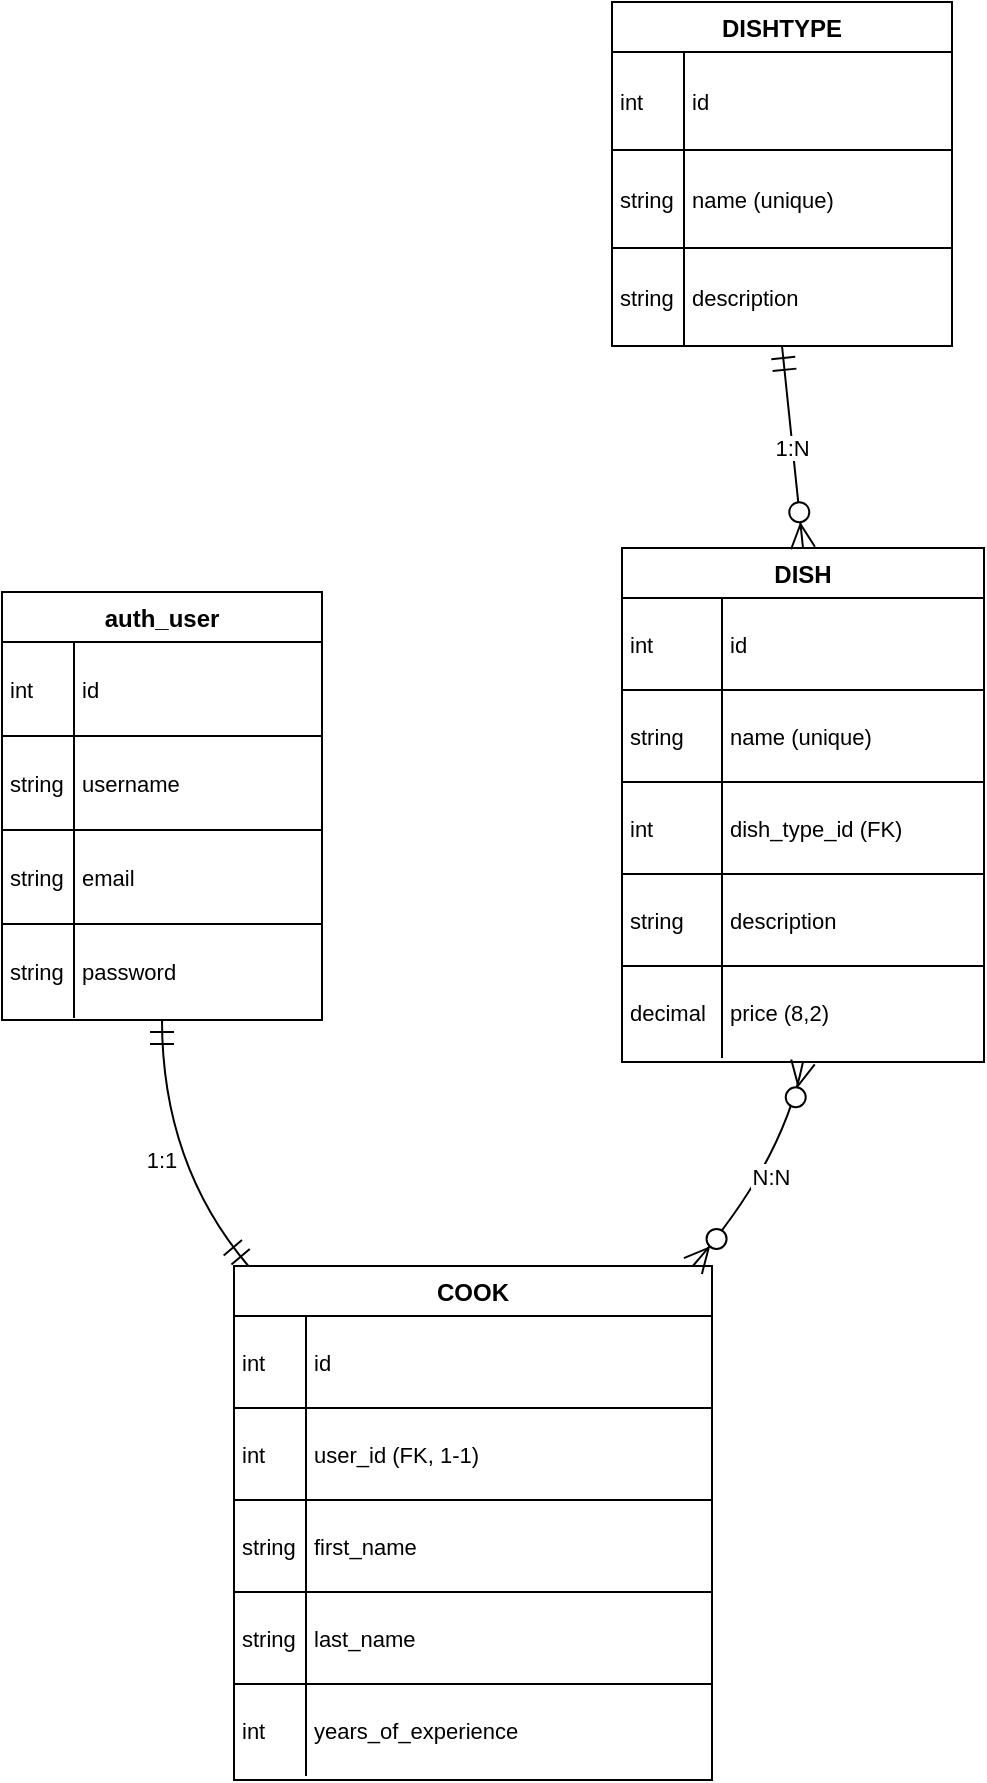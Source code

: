 <mxfile version="28.1.2">
  <diagram name="Página-1" id="egrAeIQT32Buw1YRUPn0">
    <mxGraphModel dx="1042" dy="626" grid="1" gridSize="10" guides="1" tooltips="1" connect="1" arrows="1" fold="1" page="1" pageScale="1" pageWidth="827" pageHeight="1169" math="0" shadow="0">
      <root>
        <mxCell id="0" />
        <mxCell id="1" parent="0" />
        <mxCell id="13wP7fwudSZWkHZa0SKD-1" value="auth_user" style="shape=table;startSize=25;container=1;collapsible=0;childLayout=tableLayout;fixedRows=1;rowLines=1;fontStyle=1;align=center;resizeLast=1;" vertex="1" parent="1">
          <mxGeometry x="20" y="315" width="160" height="214" as="geometry" />
        </mxCell>
        <mxCell id="13wP7fwudSZWkHZa0SKD-2" style="shape=tableRow;horizontal=0;startSize=0;swimlaneHead=0;swimlaneBody=0;fillColor=none;collapsible=0;dropTarget=0;points=[[0,0.5],[1,0.5]];portConstraint=eastwest;top=0;left=0;right=0;bottom=0;" vertex="1" parent="13wP7fwudSZWkHZa0SKD-1">
          <mxGeometry y="25" width="160" height="47" as="geometry" />
        </mxCell>
        <mxCell id="13wP7fwudSZWkHZa0SKD-3" value="int" style="shape=partialRectangle;connectable=0;fillColor=none;top=0;left=0;bottom=0;right=0;align=left;spacingLeft=2;overflow=hidden;fontSize=11;" vertex="1" parent="13wP7fwudSZWkHZa0SKD-2">
          <mxGeometry width="36" height="47" as="geometry">
            <mxRectangle width="36" height="47" as="alternateBounds" />
          </mxGeometry>
        </mxCell>
        <mxCell id="13wP7fwudSZWkHZa0SKD-4" value="id" style="shape=partialRectangle;connectable=0;fillColor=none;top=0;left=0;bottom=0;right=0;align=left;spacingLeft=2;overflow=hidden;fontSize=11;" vertex="1" parent="13wP7fwudSZWkHZa0SKD-2">
          <mxGeometry x="36" width="124" height="47" as="geometry">
            <mxRectangle width="124" height="47" as="alternateBounds" />
          </mxGeometry>
        </mxCell>
        <mxCell id="13wP7fwudSZWkHZa0SKD-5" style="shape=tableRow;horizontal=0;startSize=0;swimlaneHead=0;swimlaneBody=0;fillColor=none;collapsible=0;dropTarget=0;points=[[0,0.5],[1,0.5]];portConstraint=eastwest;top=0;left=0;right=0;bottom=0;" vertex="1" parent="13wP7fwudSZWkHZa0SKD-1">
          <mxGeometry y="72" width="160" height="47" as="geometry" />
        </mxCell>
        <mxCell id="13wP7fwudSZWkHZa0SKD-6" value="string" style="shape=partialRectangle;connectable=0;fillColor=none;top=0;left=0;bottom=0;right=0;align=left;spacingLeft=2;overflow=hidden;fontSize=11;" vertex="1" parent="13wP7fwudSZWkHZa0SKD-5">
          <mxGeometry width="36" height="47" as="geometry">
            <mxRectangle width="36" height="47" as="alternateBounds" />
          </mxGeometry>
        </mxCell>
        <mxCell id="13wP7fwudSZWkHZa0SKD-7" value="username" style="shape=partialRectangle;connectable=0;fillColor=none;top=0;left=0;bottom=0;right=0;align=left;spacingLeft=2;overflow=hidden;fontSize=11;" vertex="1" parent="13wP7fwudSZWkHZa0SKD-5">
          <mxGeometry x="36" width="124" height="47" as="geometry">
            <mxRectangle width="124" height="47" as="alternateBounds" />
          </mxGeometry>
        </mxCell>
        <mxCell id="13wP7fwudSZWkHZa0SKD-8" style="shape=tableRow;horizontal=0;startSize=0;swimlaneHead=0;swimlaneBody=0;fillColor=none;collapsible=0;dropTarget=0;points=[[0,0.5],[1,0.5]];portConstraint=eastwest;top=0;left=0;right=0;bottom=0;" vertex="1" parent="13wP7fwudSZWkHZa0SKD-1">
          <mxGeometry y="119" width="160" height="47" as="geometry" />
        </mxCell>
        <mxCell id="13wP7fwudSZWkHZa0SKD-9" value="string" style="shape=partialRectangle;connectable=0;fillColor=none;top=0;left=0;bottom=0;right=0;align=left;spacingLeft=2;overflow=hidden;fontSize=11;" vertex="1" parent="13wP7fwudSZWkHZa0SKD-8">
          <mxGeometry width="36" height="47" as="geometry">
            <mxRectangle width="36" height="47" as="alternateBounds" />
          </mxGeometry>
        </mxCell>
        <mxCell id="13wP7fwudSZWkHZa0SKD-10" value="email" style="shape=partialRectangle;connectable=0;fillColor=none;top=0;left=0;bottom=0;right=0;align=left;spacingLeft=2;overflow=hidden;fontSize=11;" vertex="1" parent="13wP7fwudSZWkHZa0SKD-8">
          <mxGeometry x="36" width="124" height="47" as="geometry">
            <mxRectangle width="124" height="47" as="alternateBounds" />
          </mxGeometry>
        </mxCell>
        <mxCell id="13wP7fwudSZWkHZa0SKD-11" style="shape=tableRow;horizontal=0;startSize=0;swimlaneHead=0;swimlaneBody=0;fillColor=none;collapsible=0;dropTarget=0;points=[[0,0.5],[1,0.5]];portConstraint=eastwest;top=0;left=0;right=0;bottom=0;" vertex="1" parent="13wP7fwudSZWkHZa0SKD-1">
          <mxGeometry y="166" width="160" height="47" as="geometry" />
        </mxCell>
        <mxCell id="13wP7fwudSZWkHZa0SKD-12" value="string" style="shape=partialRectangle;connectable=0;fillColor=none;top=0;left=0;bottom=0;right=0;align=left;spacingLeft=2;overflow=hidden;fontSize=11;" vertex="1" parent="13wP7fwudSZWkHZa0SKD-11">
          <mxGeometry width="36" height="47" as="geometry">
            <mxRectangle width="36" height="47" as="alternateBounds" />
          </mxGeometry>
        </mxCell>
        <mxCell id="13wP7fwudSZWkHZa0SKD-13" value="password" style="shape=partialRectangle;connectable=0;fillColor=none;top=0;left=0;bottom=0;right=0;align=left;spacingLeft=2;overflow=hidden;fontSize=11;" vertex="1" parent="13wP7fwudSZWkHZa0SKD-11">
          <mxGeometry x="36" width="124" height="47" as="geometry">
            <mxRectangle width="124" height="47" as="alternateBounds" />
          </mxGeometry>
        </mxCell>
        <mxCell id="13wP7fwudSZWkHZa0SKD-14" value="COOK" style="shape=table;startSize=25;container=1;collapsible=0;childLayout=tableLayout;fixedRows=1;rowLines=1;fontStyle=1;align=center;resizeLast=1;" vertex="1" parent="1">
          <mxGeometry x="136" y="652" width="239" height="257" as="geometry" />
        </mxCell>
        <mxCell id="13wP7fwudSZWkHZa0SKD-15" style="shape=tableRow;horizontal=0;startSize=0;swimlaneHead=0;swimlaneBody=0;fillColor=none;collapsible=0;dropTarget=0;points=[[0,0.5],[1,0.5]];portConstraint=eastwest;top=0;left=0;right=0;bottom=0;" vertex="1" parent="13wP7fwudSZWkHZa0SKD-14">
          <mxGeometry y="25" width="239" height="46" as="geometry" />
        </mxCell>
        <mxCell id="13wP7fwudSZWkHZa0SKD-16" value="int" style="shape=partialRectangle;connectable=0;fillColor=none;top=0;left=0;bottom=0;right=0;align=left;spacingLeft=2;overflow=hidden;fontSize=11;" vertex="1" parent="13wP7fwudSZWkHZa0SKD-15">
          <mxGeometry width="36" height="46" as="geometry">
            <mxRectangle width="36" height="46" as="alternateBounds" />
          </mxGeometry>
        </mxCell>
        <mxCell id="13wP7fwudSZWkHZa0SKD-17" value="id" style="shape=partialRectangle;connectable=0;fillColor=none;top=0;left=0;bottom=0;right=0;align=left;spacingLeft=2;overflow=hidden;fontSize=11;" vertex="1" parent="13wP7fwudSZWkHZa0SKD-15">
          <mxGeometry x="36" width="203" height="46" as="geometry">
            <mxRectangle width="203" height="46" as="alternateBounds" />
          </mxGeometry>
        </mxCell>
        <mxCell id="13wP7fwudSZWkHZa0SKD-18" style="shape=tableRow;horizontal=0;startSize=0;swimlaneHead=0;swimlaneBody=0;fillColor=none;collapsible=0;dropTarget=0;points=[[0,0.5],[1,0.5]];portConstraint=eastwest;top=0;left=0;right=0;bottom=0;" vertex="1" parent="13wP7fwudSZWkHZa0SKD-14">
          <mxGeometry y="71" width="239" height="46" as="geometry" />
        </mxCell>
        <mxCell id="13wP7fwudSZWkHZa0SKD-19" value="int" style="shape=partialRectangle;connectable=0;fillColor=none;top=0;left=0;bottom=0;right=0;align=left;spacingLeft=2;overflow=hidden;fontSize=11;" vertex="1" parent="13wP7fwudSZWkHZa0SKD-18">
          <mxGeometry width="36" height="46" as="geometry">
            <mxRectangle width="36" height="46" as="alternateBounds" />
          </mxGeometry>
        </mxCell>
        <mxCell id="13wP7fwudSZWkHZa0SKD-20" value="user_id (FK, 1-1)" style="shape=partialRectangle;connectable=0;fillColor=none;top=0;left=0;bottom=0;right=0;align=left;spacingLeft=2;overflow=hidden;fontSize=11;" vertex="1" parent="13wP7fwudSZWkHZa0SKD-18">
          <mxGeometry x="36" width="203" height="46" as="geometry">
            <mxRectangle width="203" height="46" as="alternateBounds" />
          </mxGeometry>
        </mxCell>
        <mxCell id="13wP7fwudSZWkHZa0SKD-21" style="shape=tableRow;horizontal=0;startSize=0;swimlaneHead=0;swimlaneBody=0;fillColor=none;collapsible=0;dropTarget=0;points=[[0,0.5],[1,0.5]];portConstraint=eastwest;top=0;left=0;right=0;bottom=0;" vertex="1" parent="13wP7fwudSZWkHZa0SKD-14">
          <mxGeometry y="117" width="239" height="46" as="geometry" />
        </mxCell>
        <mxCell id="13wP7fwudSZWkHZa0SKD-22" value="string" style="shape=partialRectangle;connectable=0;fillColor=none;top=0;left=0;bottom=0;right=0;align=left;spacingLeft=2;overflow=hidden;fontSize=11;" vertex="1" parent="13wP7fwudSZWkHZa0SKD-21">
          <mxGeometry width="36" height="46" as="geometry">
            <mxRectangle width="36" height="46" as="alternateBounds" />
          </mxGeometry>
        </mxCell>
        <mxCell id="13wP7fwudSZWkHZa0SKD-23" value="first_name" style="shape=partialRectangle;connectable=0;fillColor=none;top=0;left=0;bottom=0;right=0;align=left;spacingLeft=2;overflow=hidden;fontSize=11;" vertex="1" parent="13wP7fwudSZWkHZa0SKD-21">
          <mxGeometry x="36" width="203" height="46" as="geometry">
            <mxRectangle width="203" height="46" as="alternateBounds" />
          </mxGeometry>
        </mxCell>
        <mxCell id="13wP7fwudSZWkHZa0SKD-24" style="shape=tableRow;horizontal=0;startSize=0;swimlaneHead=0;swimlaneBody=0;fillColor=none;collapsible=0;dropTarget=0;points=[[0,0.5],[1,0.5]];portConstraint=eastwest;top=0;left=0;right=0;bottom=0;" vertex="1" parent="13wP7fwudSZWkHZa0SKD-14">
          <mxGeometry y="163" width="239" height="46" as="geometry" />
        </mxCell>
        <mxCell id="13wP7fwudSZWkHZa0SKD-25" value="string" style="shape=partialRectangle;connectable=0;fillColor=none;top=0;left=0;bottom=0;right=0;align=left;spacingLeft=2;overflow=hidden;fontSize=11;" vertex="1" parent="13wP7fwudSZWkHZa0SKD-24">
          <mxGeometry width="36" height="46" as="geometry">
            <mxRectangle width="36" height="46" as="alternateBounds" />
          </mxGeometry>
        </mxCell>
        <mxCell id="13wP7fwudSZWkHZa0SKD-26" value="last_name" style="shape=partialRectangle;connectable=0;fillColor=none;top=0;left=0;bottom=0;right=0;align=left;spacingLeft=2;overflow=hidden;fontSize=11;" vertex="1" parent="13wP7fwudSZWkHZa0SKD-24">
          <mxGeometry x="36" width="203" height="46" as="geometry">
            <mxRectangle width="203" height="46" as="alternateBounds" />
          </mxGeometry>
        </mxCell>
        <mxCell id="13wP7fwudSZWkHZa0SKD-27" style="shape=tableRow;horizontal=0;startSize=0;swimlaneHead=0;swimlaneBody=0;fillColor=none;collapsible=0;dropTarget=0;points=[[0,0.5],[1,0.5]];portConstraint=eastwest;top=0;left=0;right=0;bottom=0;" vertex="1" parent="13wP7fwudSZWkHZa0SKD-14">
          <mxGeometry y="209" width="239" height="46" as="geometry" />
        </mxCell>
        <mxCell id="13wP7fwudSZWkHZa0SKD-28" value="int" style="shape=partialRectangle;connectable=0;fillColor=none;top=0;left=0;bottom=0;right=0;align=left;spacingLeft=2;overflow=hidden;fontSize=11;" vertex="1" parent="13wP7fwudSZWkHZa0SKD-27">
          <mxGeometry width="36" height="46" as="geometry">
            <mxRectangle width="36" height="46" as="alternateBounds" />
          </mxGeometry>
        </mxCell>
        <mxCell id="13wP7fwudSZWkHZa0SKD-29" value="years_of_experience" style="shape=partialRectangle;connectable=0;fillColor=none;top=0;left=0;bottom=0;right=0;align=left;spacingLeft=2;overflow=hidden;fontSize=11;" vertex="1" parent="13wP7fwudSZWkHZa0SKD-27">
          <mxGeometry x="36" width="203" height="46" as="geometry">
            <mxRectangle width="203" height="46" as="alternateBounds" />
          </mxGeometry>
        </mxCell>
        <mxCell id="13wP7fwudSZWkHZa0SKD-30" value="DISHTYPE" style="shape=table;startSize=25;container=1;collapsible=0;childLayout=tableLayout;fixedRows=1;rowLines=1;fontStyle=1;align=center;resizeLast=1;" vertex="1" parent="1">
          <mxGeometry x="325" y="20" width="170" height="172" as="geometry" />
        </mxCell>
        <mxCell id="13wP7fwudSZWkHZa0SKD-31" style="shape=tableRow;horizontal=0;startSize=0;swimlaneHead=0;swimlaneBody=0;fillColor=none;collapsible=0;dropTarget=0;points=[[0,0.5],[1,0.5]];portConstraint=eastwest;top=0;left=0;right=0;bottom=0;" vertex="1" parent="13wP7fwudSZWkHZa0SKD-30">
          <mxGeometry y="25" width="170" height="49" as="geometry" />
        </mxCell>
        <mxCell id="13wP7fwudSZWkHZa0SKD-32" value="int" style="shape=partialRectangle;connectable=0;fillColor=none;top=0;left=0;bottom=0;right=0;align=left;spacingLeft=2;overflow=hidden;fontSize=11;" vertex="1" parent="13wP7fwudSZWkHZa0SKD-31">
          <mxGeometry width="36" height="49" as="geometry">
            <mxRectangle width="36" height="49" as="alternateBounds" />
          </mxGeometry>
        </mxCell>
        <mxCell id="13wP7fwudSZWkHZa0SKD-33" value="id" style="shape=partialRectangle;connectable=0;fillColor=none;top=0;left=0;bottom=0;right=0;align=left;spacingLeft=2;overflow=hidden;fontSize=11;" vertex="1" parent="13wP7fwudSZWkHZa0SKD-31">
          <mxGeometry x="36" width="134" height="49" as="geometry">
            <mxRectangle width="134" height="49" as="alternateBounds" />
          </mxGeometry>
        </mxCell>
        <mxCell id="13wP7fwudSZWkHZa0SKD-34" style="shape=tableRow;horizontal=0;startSize=0;swimlaneHead=0;swimlaneBody=0;fillColor=none;collapsible=0;dropTarget=0;points=[[0,0.5],[1,0.5]];portConstraint=eastwest;top=0;left=0;right=0;bottom=0;" vertex="1" parent="13wP7fwudSZWkHZa0SKD-30">
          <mxGeometry y="74" width="170" height="49" as="geometry" />
        </mxCell>
        <mxCell id="13wP7fwudSZWkHZa0SKD-35" value="string" style="shape=partialRectangle;connectable=0;fillColor=none;top=0;left=0;bottom=0;right=0;align=left;spacingLeft=2;overflow=hidden;fontSize=11;" vertex="1" parent="13wP7fwudSZWkHZa0SKD-34">
          <mxGeometry width="36" height="49" as="geometry">
            <mxRectangle width="36" height="49" as="alternateBounds" />
          </mxGeometry>
        </mxCell>
        <mxCell id="13wP7fwudSZWkHZa0SKD-36" value="name (unique)" style="shape=partialRectangle;connectable=0;fillColor=none;top=0;left=0;bottom=0;right=0;align=left;spacingLeft=2;overflow=hidden;fontSize=11;" vertex="1" parent="13wP7fwudSZWkHZa0SKD-34">
          <mxGeometry x="36" width="134" height="49" as="geometry">
            <mxRectangle width="134" height="49" as="alternateBounds" />
          </mxGeometry>
        </mxCell>
        <mxCell id="13wP7fwudSZWkHZa0SKD-37" style="shape=tableRow;horizontal=0;startSize=0;swimlaneHead=0;swimlaneBody=0;fillColor=none;collapsible=0;dropTarget=0;points=[[0,0.5],[1,0.5]];portConstraint=eastwest;top=0;left=0;right=0;bottom=0;" vertex="1" parent="13wP7fwudSZWkHZa0SKD-30">
          <mxGeometry y="123" width="170" height="49" as="geometry" />
        </mxCell>
        <mxCell id="13wP7fwudSZWkHZa0SKD-38" value="string" style="shape=partialRectangle;connectable=0;fillColor=none;top=0;left=0;bottom=0;right=0;align=left;spacingLeft=2;overflow=hidden;fontSize=11;" vertex="1" parent="13wP7fwudSZWkHZa0SKD-37">
          <mxGeometry width="36" height="49" as="geometry">
            <mxRectangle width="36" height="49" as="alternateBounds" />
          </mxGeometry>
        </mxCell>
        <mxCell id="13wP7fwudSZWkHZa0SKD-39" value="description" style="shape=partialRectangle;connectable=0;fillColor=none;top=0;left=0;bottom=0;right=0;align=left;spacingLeft=2;overflow=hidden;fontSize=11;" vertex="1" parent="13wP7fwudSZWkHZa0SKD-37">
          <mxGeometry x="36" width="134" height="49" as="geometry">
            <mxRectangle width="134" height="49" as="alternateBounds" />
          </mxGeometry>
        </mxCell>
        <mxCell id="13wP7fwudSZWkHZa0SKD-40" value="DISH" style="shape=table;startSize=25;container=1;collapsible=0;childLayout=tableLayout;fixedRows=1;rowLines=1;fontStyle=1;align=center;resizeLast=1;" vertex="1" parent="1">
          <mxGeometry x="330" y="293" width="181" height="257" as="geometry" />
        </mxCell>
        <mxCell id="13wP7fwudSZWkHZa0SKD-41" style="shape=tableRow;horizontal=0;startSize=0;swimlaneHead=0;swimlaneBody=0;fillColor=none;collapsible=0;dropTarget=0;points=[[0,0.5],[1,0.5]];portConstraint=eastwest;top=0;left=0;right=0;bottom=0;" vertex="1" parent="13wP7fwudSZWkHZa0SKD-40">
          <mxGeometry y="25" width="181" height="46" as="geometry" />
        </mxCell>
        <mxCell id="13wP7fwudSZWkHZa0SKD-42" value="int" style="shape=partialRectangle;connectable=0;fillColor=none;top=0;left=0;bottom=0;right=0;align=left;spacingLeft=2;overflow=hidden;fontSize=11;" vertex="1" parent="13wP7fwudSZWkHZa0SKD-41">
          <mxGeometry width="50" height="46" as="geometry">
            <mxRectangle width="50" height="46" as="alternateBounds" />
          </mxGeometry>
        </mxCell>
        <mxCell id="13wP7fwudSZWkHZa0SKD-43" value="id" style="shape=partialRectangle;connectable=0;fillColor=none;top=0;left=0;bottom=0;right=0;align=left;spacingLeft=2;overflow=hidden;fontSize=11;" vertex="1" parent="13wP7fwudSZWkHZa0SKD-41">
          <mxGeometry x="50" width="131" height="46" as="geometry">
            <mxRectangle width="131" height="46" as="alternateBounds" />
          </mxGeometry>
        </mxCell>
        <mxCell id="13wP7fwudSZWkHZa0SKD-44" style="shape=tableRow;horizontal=0;startSize=0;swimlaneHead=0;swimlaneBody=0;fillColor=none;collapsible=0;dropTarget=0;points=[[0,0.5],[1,0.5]];portConstraint=eastwest;top=0;left=0;right=0;bottom=0;" vertex="1" parent="13wP7fwudSZWkHZa0SKD-40">
          <mxGeometry y="71" width="181" height="46" as="geometry" />
        </mxCell>
        <mxCell id="13wP7fwudSZWkHZa0SKD-45" value="string" style="shape=partialRectangle;connectable=0;fillColor=none;top=0;left=0;bottom=0;right=0;align=left;spacingLeft=2;overflow=hidden;fontSize=11;" vertex="1" parent="13wP7fwudSZWkHZa0SKD-44">
          <mxGeometry width="50" height="46" as="geometry">
            <mxRectangle width="50" height="46" as="alternateBounds" />
          </mxGeometry>
        </mxCell>
        <mxCell id="13wP7fwudSZWkHZa0SKD-46" value="name (unique)" style="shape=partialRectangle;connectable=0;fillColor=none;top=0;left=0;bottom=0;right=0;align=left;spacingLeft=2;overflow=hidden;fontSize=11;" vertex="1" parent="13wP7fwudSZWkHZa0SKD-44">
          <mxGeometry x="50" width="131" height="46" as="geometry">
            <mxRectangle width="131" height="46" as="alternateBounds" />
          </mxGeometry>
        </mxCell>
        <mxCell id="13wP7fwudSZWkHZa0SKD-47" style="shape=tableRow;horizontal=0;startSize=0;swimlaneHead=0;swimlaneBody=0;fillColor=none;collapsible=0;dropTarget=0;points=[[0,0.5],[1,0.5]];portConstraint=eastwest;top=0;left=0;right=0;bottom=0;" vertex="1" parent="13wP7fwudSZWkHZa0SKD-40">
          <mxGeometry y="117" width="181" height="46" as="geometry" />
        </mxCell>
        <mxCell id="13wP7fwudSZWkHZa0SKD-48" value="int" style="shape=partialRectangle;connectable=0;fillColor=none;top=0;left=0;bottom=0;right=0;align=left;spacingLeft=2;overflow=hidden;fontSize=11;" vertex="1" parent="13wP7fwudSZWkHZa0SKD-47">
          <mxGeometry width="50" height="46" as="geometry">
            <mxRectangle width="50" height="46" as="alternateBounds" />
          </mxGeometry>
        </mxCell>
        <mxCell id="13wP7fwudSZWkHZa0SKD-49" value="dish_type_id (FK)" style="shape=partialRectangle;connectable=0;fillColor=none;top=0;left=0;bottom=0;right=0;align=left;spacingLeft=2;overflow=hidden;fontSize=11;" vertex="1" parent="13wP7fwudSZWkHZa0SKD-47">
          <mxGeometry x="50" width="131" height="46" as="geometry">
            <mxRectangle width="131" height="46" as="alternateBounds" />
          </mxGeometry>
        </mxCell>
        <mxCell id="13wP7fwudSZWkHZa0SKD-50" style="shape=tableRow;horizontal=0;startSize=0;swimlaneHead=0;swimlaneBody=0;fillColor=none;collapsible=0;dropTarget=0;points=[[0,0.5],[1,0.5]];portConstraint=eastwest;top=0;left=0;right=0;bottom=0;" vertex="1" parent="13wP7fwudSZWkHZa0SKD-40">
          <mxGeometry y="163" width="181" height="46" as="geometry" />
        </mxCell>
        <mxCell id="13wP7fwudSZWkHZa0SKD-51" value="string" style="shape=partialRectangle;connectable=0;fillColor=none;top=0;left=0;bottom=0;right=0;align=left;spacingLeft=2;overflow=hidden;fontSize=11;" vertex="1" parent="13wP7fwudSZWkHZa0SKD-50">
          <mxGeometry width="50" height="46" as="geometry">
            <mxRectangle width="50" height="46" as="alternateBounds" />
          </mxGeometry>
        </mxCell>
        <mxCell id="13wP7fwudSZWkHZa0SKD-52" value="description" style="shape=partialRectangle;connectable=0;fillColor=none;top=0;left=0;bottom=0;right=0;align=left;spacingLeft=2;overflow=hidden;fontSize=11;" vertex="1" parent="13wP7fwudSZWkHZa0SKD-50">
          <mxGeometry x="50" width="131" height="46" as="geometry">
            <mxRectangle width="131" height="46" as="alternateBounds" />
          </mxGeometry>
        </mxCell>
        <mxCell id="13wP7fwudSZWkHZa0SKD-53" style="shape=tableRow;horizontal=0;startSize=0;swimlaneHead=0;swimlaneBody=0;fillColor=none;collapsible=0;dropTarget=0;points=[[0,0.5],[1,0.5]];portConstraint=eastwest;top=0;left=0;right=0;bottom=0;" vertex="1" parent="13wP7fwudSZWkHZa0SKD-40">
          <mxGeometry y="209" width="181" height="46" as="geometry" />
        </mxCell>
        <mxCell id="13wP7fwudSZWkHZa0SKD-54" value="decimal" style="shape=partialRectangle;connectable=0;fillColor=none;top=0;left=0;bottom=0;right=0;align=left;spacingLeft=2;overflow=hidden;fontSize=11;" vertex="1" parent="13wP7fwudSZWkHZa0SKD-53">
          <mxGeometry width="50" height="46" as="geometry">
            <mxRectangle width="50" height="46" as="alternateBounds" />
          </mxGeometry>
        </mxCell>
        <mxCell id="13wP7fwudSZWkHZa0SKD-55" value="price (8,2)" style="shape=partialRectangle;connectable=0;fillColor=none;top=0;left=0;bottom=0;right=0;align=left;spacingLeft=2;overflow=hidden;fontSize=11;" vertex="1" parent="13wP7fwudSZWkHZa0SKD-53">
          <mxGeometry x="50" width="131" height="46" as="geometry">
            <mxRectangle width="131" height="46" as="alternateBounds" />
          </mxGeometry>
        </mxCell>
        <mxCell id="13wP7fwudSZWkHZa0SKD-56" value="1:1" style="curved=1;startArrow=ERmandOne;startSize=10;;endArrow=ERmandOne;endSize=10;;exitX=0.5;exitY=1;entryX=0.03;entryY=0;rounded=0;" edge="1" parent="1" source="13wP7fwudSZWkHZa0SKD-1" target="13wP7fwudSZWkHZa0SKD-14">
          <mxGeometry relative="1" as="geometry">
            <Array as="points">
              <mxPoint x="100" y="601" />
            </Array>
          </mxGeometry>
        </mxCell>
        <mxCell id="13wP7fwudSZWkHZa0SKD-57" value="1:N" style="curved=1;startArrow=ERmandOne;startSize=10;;endArrow=ERzeroToMany;endSize=10;;exitX=0.5;exitY=1;entryX=0.5;entryY=0;rounded=0;" edge="1" parent="1" source="13wP7fwudSZWkHZa0SKD-30" target="13wP7fwudSZWkHZa0SKD-40">
          <mxGeometry relative="1" as="geometry">
            <Array as="points" />
          </mxGeometry>
        </mxCell>
        <mxCell id="13wP7fwudSZWkHZa0SKD-58" value="N:N" style="curved=1;startArrow=ERzeroToMany;startSize=10;;endArrow=ERzeroToMany;endSize=10;;exitX=0.5;exitY=1;entryX=0.96;entryY=0;rounded=0;" edge="1" parent="1" source="13wP7fwudSZWkHZa0SKD-40" target="13wP7fwudSZWkHZa0SKD-14">
          <mxGeometry relative="1" as="geometry">
            <Array as="points">
              <mxPoint x="410" y="601" />
            </Array>
          </mxGeometry>
        </mxCell>
      </root>
    </mxGraphModel>
  </diagram>
</mxfile>
